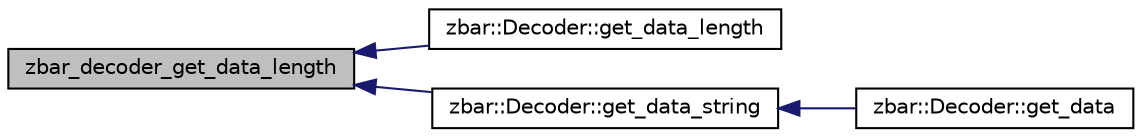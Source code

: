 digraph G
{
  edge [fontname="Helvetica",fontsize="10",labelfontname="Helvetica",labelfontsize="10"];
  node [fontname="Helvetica",fontsize="10",shape=record];
  rankdir=LR;
  Node1 [label="zbar_decoder_get_data_length",height=0.2,width=0.4,color="black", fillcolor="grey75", style="filled" fontcolor="black"];
  Node1 -> Node2 [dir=back,color="midnightblue",fontsize="10",style="solid"];
  Node2 [label="zbar::Decoder::get_data_length",height=0.2,width=0.4,color="black", fillcolor="white", style="filled",URL="$classzbar_1_1_decoder.html#ab2e242651335b7aa6a2b387d66c338ea"];
  Node1 -> Node3 [dir=back,color="midnightblue",fontsize="10",style="solid"];
  Node3 [label="zbar::Decoder::get_data_string",height=0.2,width=0.4,color="black", fillcolor="white", style="filled",URL="$classzbar_1_1_decoder.html#abc2f8311056fc63d28a0d2abd2dd88f4"];
  Node3 -> Node4 [dir=back,color="midnightblue",fontsize="10",style="solid"];
  Node4 [label="zbar::Decoder::get_data",height=0.2,width=0.4,color="black", fillcolor="white", style="filled",URL="$classzbar_1_1_decoder.html#adb1f88f6e1d41fc155b00783626144df"];
}
